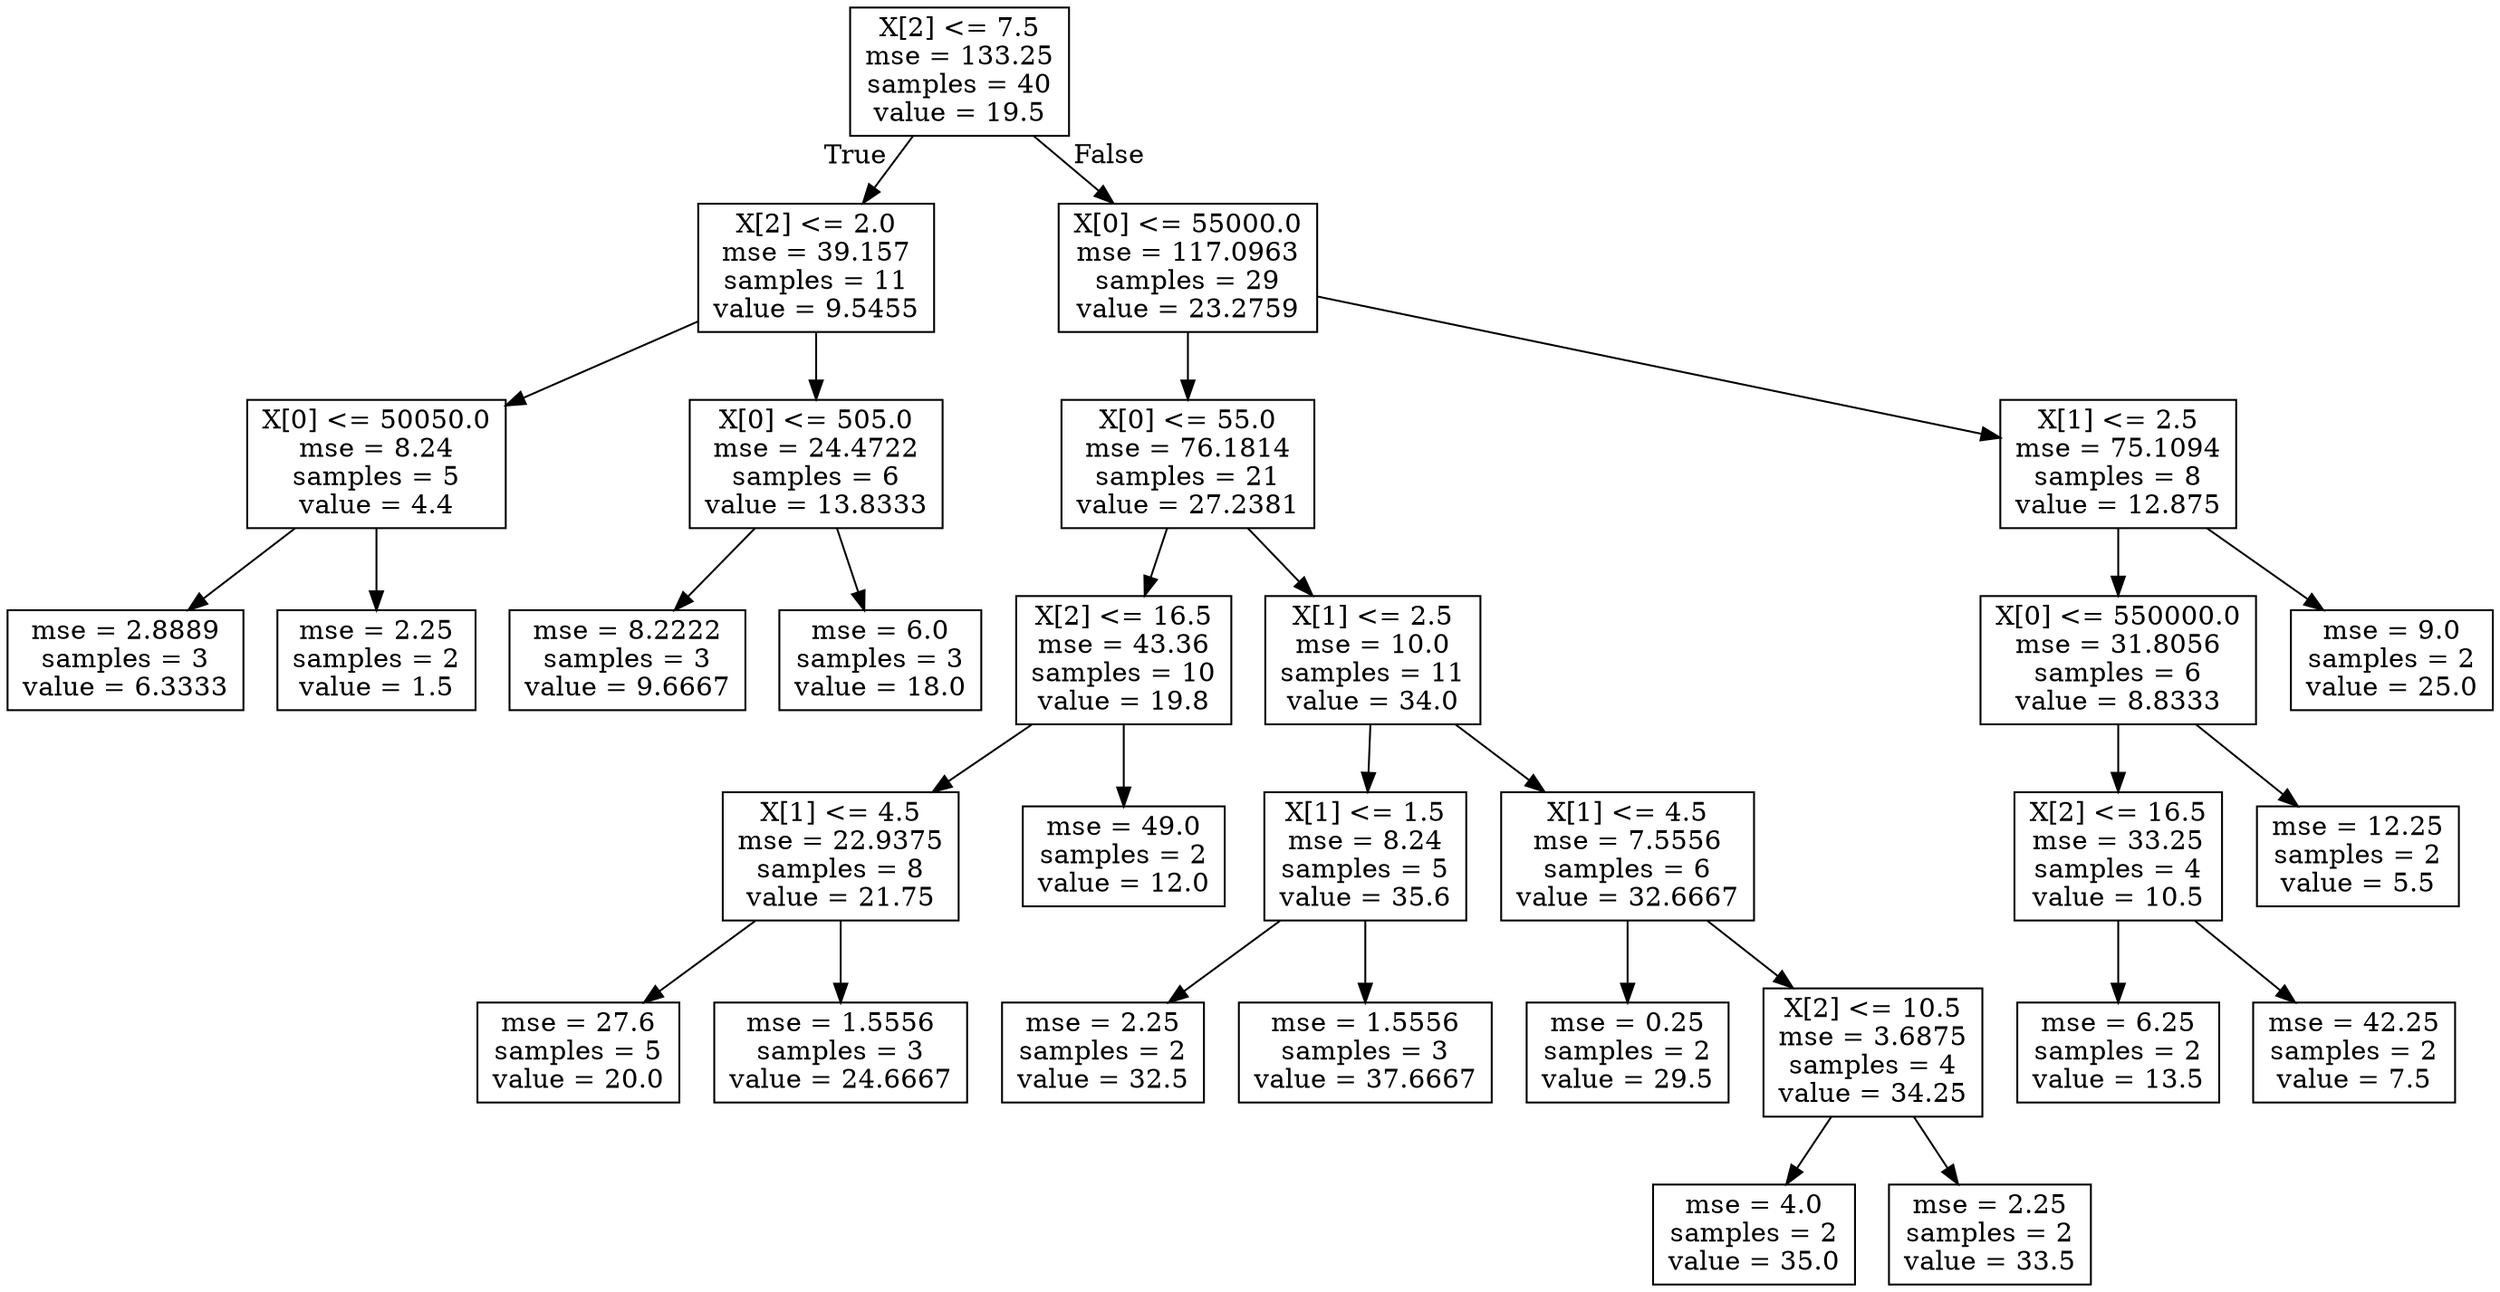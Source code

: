 digraph Tree {
node [shape=box] ;
0 [label="X[2] <= 7.5\nmse = 133.25\nsamples = 40\nvalue = 19.5"] ;
1 [label="X[2] <= 2.0\nmse = 39.157\nsamples = 11\nvalue = 9.5455"] ;
0 -> 1 [labeldistance=2.5, labelangle=45, headlabel="True"] ;
2 [label="X[0] <= 50050.0\nmse = 8.24\nsamples = 5\nvalue = 4.4"] ;
1 -> 2 ;
3 [label="mse = 2.8889\nsamples = 3\nvalue = 6.3333"] ;
2 -> 3 ;
4 [label="mse = 2.25\nsamples = 2\nvalue = 1.5"] ;
2 -> 4 ;
5 [label="X[0] <= 505.0\nmse = 24.4722\nsamples = 6\nvalue = 13.8333"] ;
1 -> 5 ;
6 [label="mse = 8.2222\nsamples = 3\nvalue = 9.6667"] ;
5 -> 6 ;
7 [label="mse = 6.0\nsamples = 3\nvalue = 18.0"] ;
5 -> 7 ;
8 [label="X[0] <= 55000.0\nmse = 117.0963\nsamples = 29\nvalue = 23.2759"] ;
0 -> 8 [labeldistance=2.5, labelangle=-45, headlabel="False"] ;
9 [label="X[0] <= 55.0\nmse = 76.1814\nsamples = 21\nvalue = 27.2381"] ;
8 -> 9 ;
10 [label="X[2] <= 16.5\nmse = 43.36\nsamples = 10\nvalue = 19.8"] ;
9 -> 10 ;
11 [label="X[1] <= 4.5\nmse = 22.9375\nsamples = 8\nvalue = 21.75"] ;
10 -> 11 ;
12 [label="mse = 27.6\nsamples = 5\nvalue = 20.0"] ;
11 -> 12 ;
13 [label="mse = 1.5556\nsamples = 3\nvalue = 24.6667"] ;
11 -> 13 ;
14 [label="mse = 49.0\nsamples = 2\nvalue = 12.0"] ;
10 -> 14 ;
15 [label="X[1] <= 2.5\nmse = 10.0\nsamples = 11\nvalue = 34.0"] ;
9 -> 15 ;
16 [label="X[1] <= 1.5\nmse = 8.24\nsamples = 5\nvalue = 35.6"] ;
15 -> 16 ;
17 [label="mse = 2.25\nsamples = 2\nvalue = 32.5"] ;
16 -> 17 ;
18 [label="mse = 1.5556\nsamples = 3\nvalue = 37.6667"] ;
16 -> 18 ;
19 [label="X[1] <= 4.5\nmse = 7.5556\nsamples = 6\nvalue = 32.6667"] ;
15 -> 19 ;
20 [label="mse = 0.25\nsamples = 2\nvalue = 29.5"] ;
19 -> 20 ;
21 [label="X[2] <= 10.5\nmse = 3.6875\nsamples = 4\nvalue = 34.25"] ;
19 -> 21 ;
22 [label="mse = 4.0\nsamples = 2\nvalue = 35.0"] ;
21 -> 22 ;
23 [label="mse = 2.25\nsamples = 2\nvalue = 33.5"] ;
21 -> 23 ;
24 [label="X[1] <= 2.5\nmse = 75.1094\nsamples = 8\nvalue = 12.875"] ;
8 -> 24 ;
25 [label="X[0] <= 550000.0\nmse = 31.8056\nsamples = 6\nvalue = 8.8333"] ;
24 -> 25 ;
26 [label="X[2] <= 16.5\nmse = 33.25\nsamples = 4\nvalue = 10.5"] ;
25 -> 26 ;
27 [label="mse = 6.25\nsamples = 2\nvalue = 13.5"] ;
26 -> 27 ;
28 [label="mse = 42.25\nsamples = 2\nvalue = 7.5"] ;
26 -> 28 ;
29 [label="mse = 12.25\nsamples = 2\nvalue = 5.5"] ;
25 -> 29 ;
30 [label="mse = 9.0\nsamples = 2\nvalue = 25.0"] ;
24 -> 30 ;
}